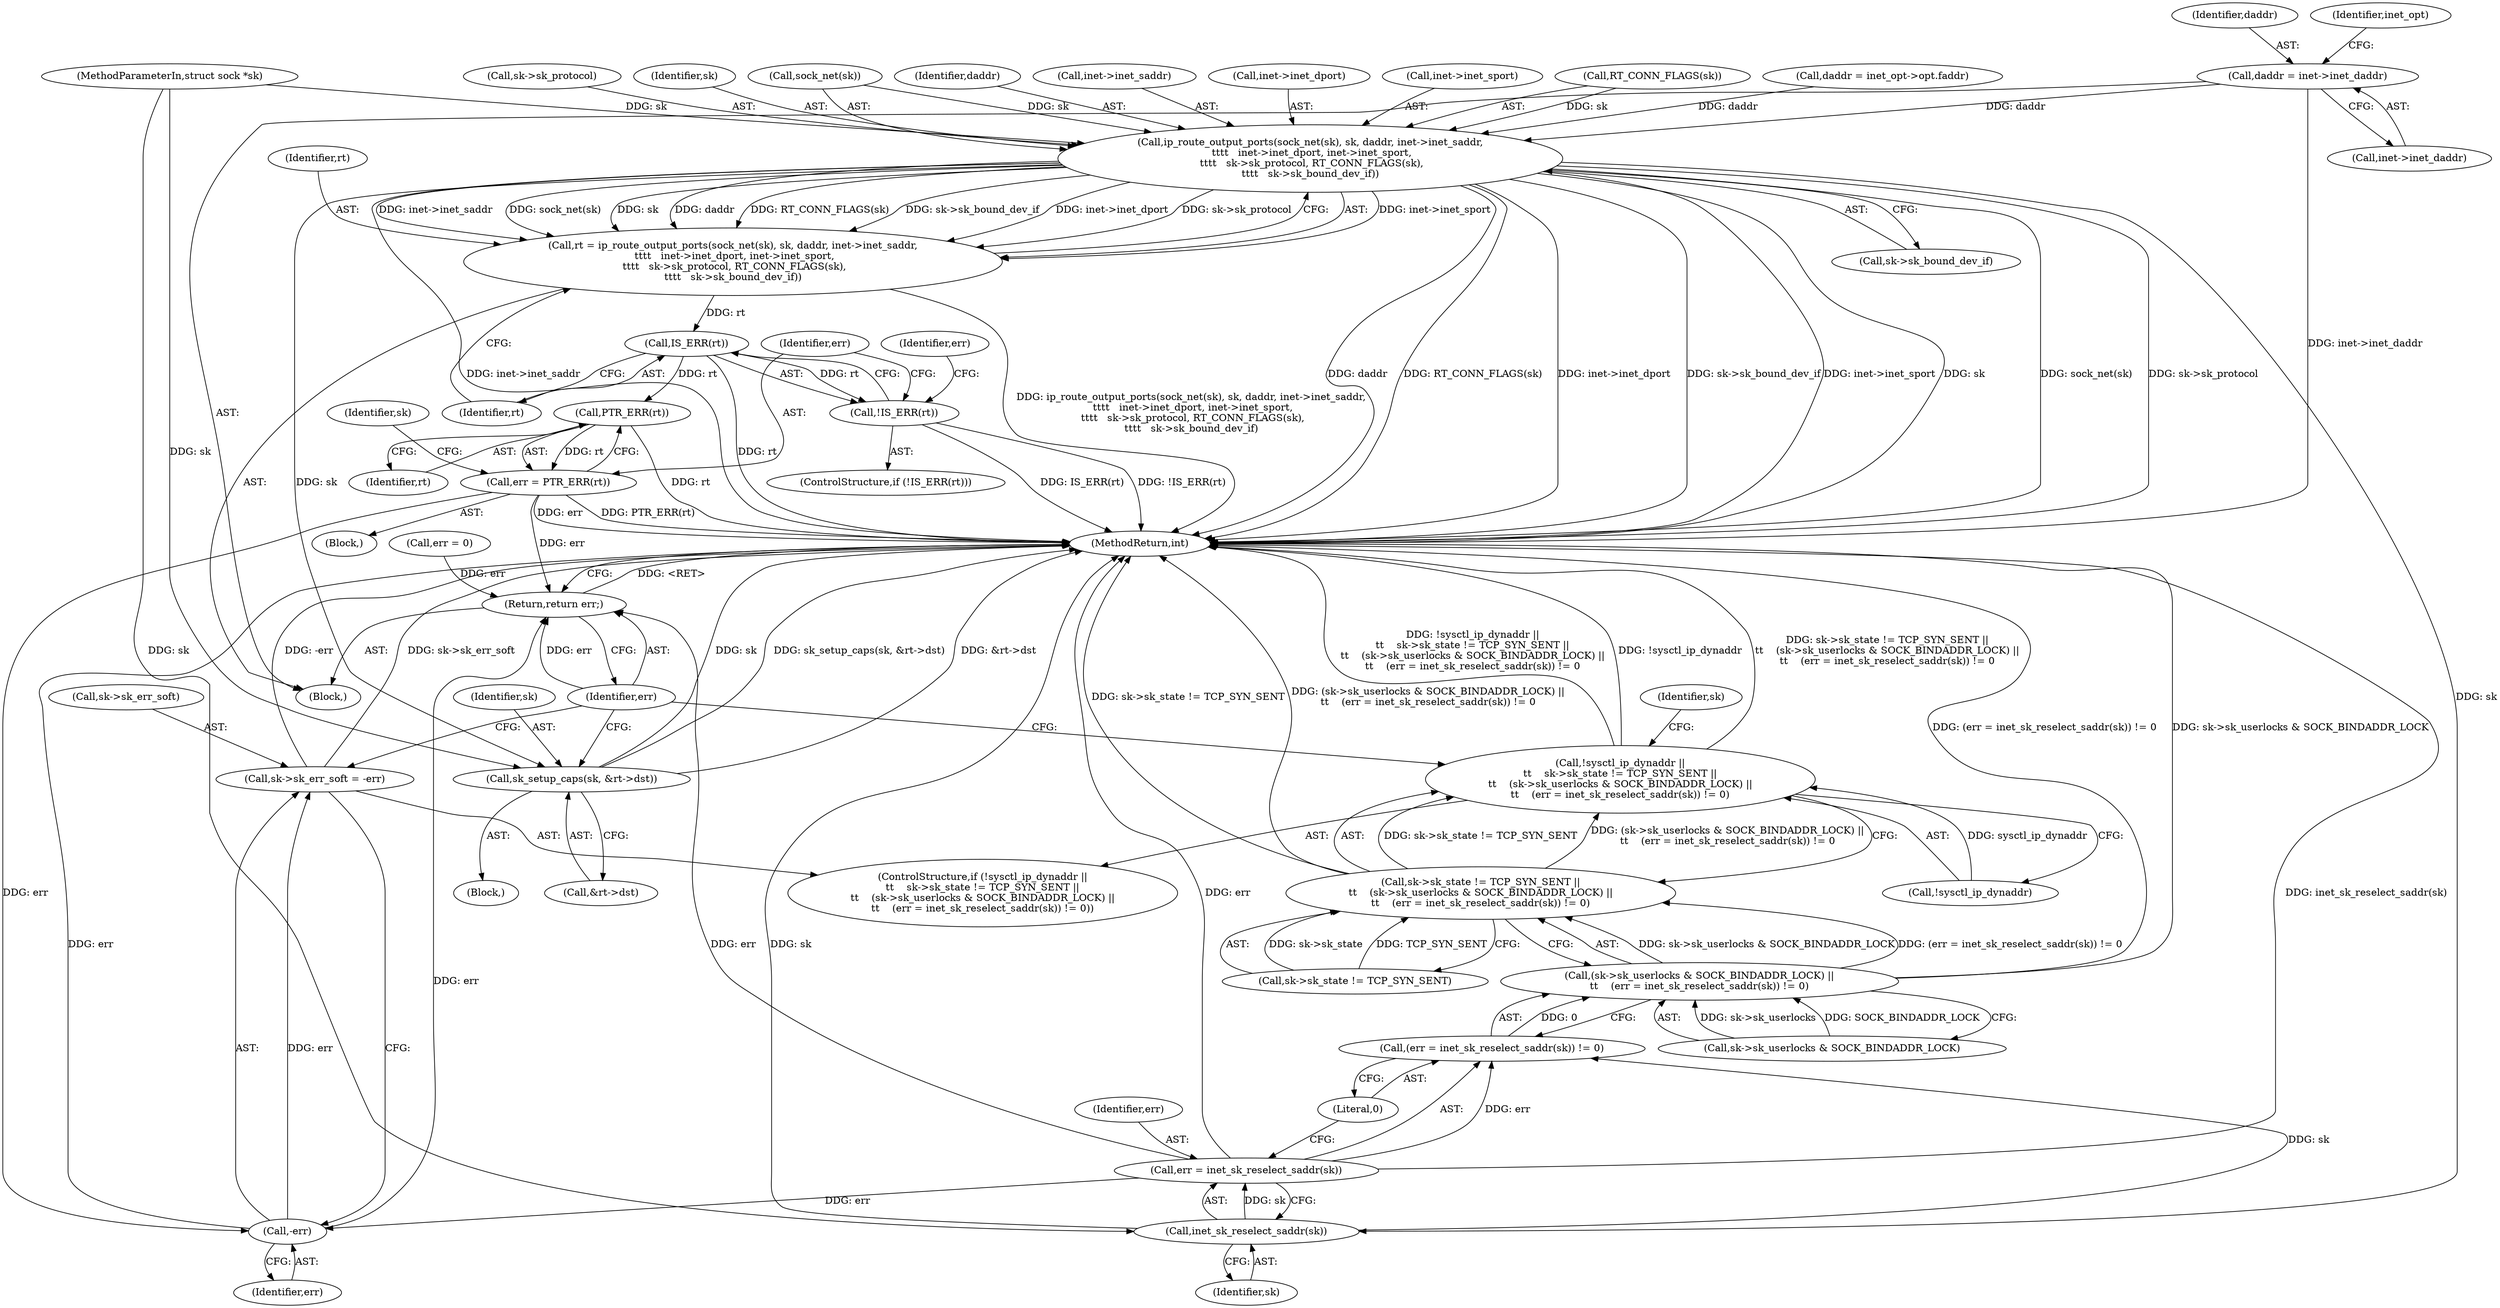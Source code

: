 digraph "0_linux_f6d8bd051c391c1c0458a30b2a7abcd939329259_2@pointer" {
"1000134" [label="(Call,daddr = inet->inet_daddr)"];
"1000157" [label="(Call,ip_route_output_ports(sock_net(sk), sk, daddr, inet->inet_saddr,\n \t\t\t\t   inet->inet_dport, inet->inet_sport,\n \t\t\t\t   sk->sk_protocol, RT_CONN_FLAGS(sk),\n\t\t\t\t   sk->sk_bound_dev_if))"];
"1000155" [label="(Call,rt = ip_route_output_ports(sock_net(sk), sk, daddr, inet->inet_saddr,\n \t\t\t\t   inet->inet_dport, inet->inet_sport,\n \t\t\t\t   sk->sk_protocol, RT_CONN_FLAGS(sk),\n\t\t\t\t   sk->sk_bound_dev_if))"];
"1000181" [label="(Call,IS_ERR(rt))"];
"1000180" [label="(Call,!IS_ERR(rt))"];
"1000197" [label="(Call,PTR_ERR(rt))"];
"1000195" [label="(Call,err = PTR_ERR(rt))"];
"1000230" [label="(Call,-err)"];
"1000226" [label="(Call,sk->sk_err_soft = -err)"];
"1000232" [label="(Return,return err;)"];
"1000187" [label="(Call,sk_setup_caps(sk, &rt->dst))"];
"1000223" [label="(Call,inet_sk_reselect_saddr(sk))"];
"1000220" [label="(Call,(err = inet_sk_reselect_saddr(sk)) != 0)"];
"1000214" [label="(Call,(sk->sk_userlocks & SOCK_BINDADDR_LOCK) ||\n\t\t    (err = inet_sk_reselect_saddr(sk)) != 0)"];
"1000208" [label="(Call,sk->sk_state != TCP_SYN_SENT ||\n\t\t    (sk->sk_userlocks & SOCK_BINDADDR_LOCK) ||\n\t\t    (err = inet_sk_reselect_saddr(sk)) != 0)"];
"1000205" [label="(Call,!sysctl_ip_dynaddr ||\n\t\t    sk->sk_state != TCP_SYN_SENT ||\n\t\t    (sk->sk_userlocks & SOCK_BINDADDR_LOCK) ||\n\t\t    (err = inet_sk_reselect_saddr(sk)) != 0)"];
"1000221" [label="(Call,err = inet_sk_reselect_saddr(sk))"];
"1000185" [label="(Identifier,err)"];
"1000160" [label="(Identifier,sk)"];
"1000135" [label="(Identifier,daddr)"];
"1000157" [label="(Call,ip_route_output_ports(sock_net(sk), sk, daddr, inet->inet_saddr,\n \t\t\t\t   inet->inet_dport, inet->inet_sport,\n \t\t\t\t   sk->sk_protocol, RT_CONN_FLAGS(sk),\n\t\t\t\t   sk->sk_bound_dev_if))"];
"1000224" [label="(Identifier,sk)"];
"1000198" [label="(Identifier,rt)"];
"1000197" [label="(Call,PTR_ERR(rt))"];
"1000158" [label="(Call,sock_net(sk))"];
"1000156" [label="(Identifier,rt)"];
"1000225" [label="(Literal,0)"];
"1000187" [label="(Call,sk_setup_caps(sk, &rt->dst))"];
"1000161" [label="(Identifier,daddr)"];
"1000215" [label="(Call,sk->sk_userlocks & SOCK_BINDADDR_LOCK)"];
"1000201" [label="(Identifier,sk)"];
"1000162" [label="(Call,inet->inet_saddr)"];
"1000155" [label="(Call,rt = ip_route_output_ports(sock_net(sk), sk, daddr, inet->inet_saddr,\n \t\t\t\t   inet->inet_dport, inet->inet_sport,\n \t\t\t\t   sk->sk_protocol, RT_CONN_FLAGS(sk),\n\t\t\t\t   sk->sk_bound_dev_if))"];
"1000176" [label="(Call,sk->sk_bound_dev_if)"];
"1000194" [label="(Block,)"];
"1000232" [label="(Return,return err;)"];
"1000204" [label="(ControlStructure,if (!sysctl_ip_dynaddr ||\n\t\t    sk->sk_state != TCP_SYN_SENT ||\n\t\t    (sk->sk_userlocks & SOCK_BINDADDR_LOCK) ||\n\t\t    (err = inet_sk_reselect_saddr(sk)) != 0))"];
"1000179" [label="(ControlStructure,if (!IS_ERR(rt)))"];
"1000189" [label="(Call,&rt->dst)"];
"1000214" [label="(Call,(sk->sk_userlocks & SOCK_BINDADDR_LOCK) ||\n\t\t    (err = inet_sk_reselect_saddr(sk)) != 0)"];
"1000136" [label="(Call,inet->inet_daddr)"];
"1000209" [label="(Call,sk->sk_state != TCP_SYN_SENT)"];
"1000165" [label="(Call,inet->inet_dport)"];
"1000168" [label="(Call,inet->inet_sport)"];
"1000188" [label="(Identifier,sk)"];
"1000181" [label="(Call,IS_ERR(rt))"];
"1000205" [label="(Call,!sysctl_ip_dynaddr ||\n\t\t    sk->sk_state != TCP_SYN_SENT ||\n\t\t    (sk->sk_userlocks & SOCK_BINDADDR_LOCK) ||\n\t\t    (err = inet_sk_reselect_saddr(sk)) != 0)"];
"1000134" [label="(Call,daddr = inet->inet_daddr)"];
"1000196" [label="(Identifier,err)"];
"1000206" [label="(Call,!sysctl_ip_dynaddr)"];
"1000174" [label="(Call,RT_CONN_FLAGS(sk))"];
"1000230" [label="(Call,-err)"];
"1000184" [label="(Call,err = 0)"];
"1000182" [label="(Identifier,rt)"];
"1000195" [label="(Call,err = PTR_ERR(rt))"];
"1000141" [label="(Identifier,inet_opt)"];
"1000222" [label="(Identifier,err)"];
"1000233" [label="(Identifier,err)"];
"1000208" [label="(Call,sk->sk_state != TCP_SYN_SENT ||\n\t\t    (sk->sk_userlocks & SOCK_BINDADDR_LOCK) ||\n\t\t    (err = inet_sk_reselect_saddr(sk)) != 0)"];
"1000220" [label="(Call,(err = inet_sk_reselect_saddr(sk)) != 0)"];
"1000227" [label="(Call,sk->sk_err_soft)"];
"1000147" [label="(Call,daddr = inet_opt->opt.faddr)"];
"1000180" [label="(Call,!IS_ERR(rt))"];
"1000183" [label="(Block,)"];
"1000223" [label="(Call,inet_sk_reselect_saddr(sk))"];
"1000105" [label="(MethodParameterIn,struct sock *sk)"];
"1000221" [label="(Call,err = inet_sk_reselect_saddr(sk))"];
"1000106" [label="(Block,)"];
"1000228" [label="(Identifier,sk)"];
"1000226" [label="(Call,sk->sk_err_soft = -err)"];
"1000171" [label="(Call,sk->sk_protocol)"];
"1000231" [label="(Identifier,err)"];
"1000234" [label="(MethodReturn,int)"];
"1000134" -> "1000106"  [label="AST: "];
"1000134" -> "1000136"  [label="CFG: "];
"1000135" -> "1000134"  [label="AST: "];
"1000136" -> "1000134"  [label="AST: "];
"1000141" -> "1000134"  [label="CFG: "];
"1000134" -> "1000234"  [label="DDG: inet->inet_daddr"];
"1000134" -> "1000157"  [label="DDG: daddr"];
"1000157" -> "1000155"  [label="AST: "];
"1000157" -> "1000176"  [label="CFG: "];
"1000158" -> "1000157"  [label="AST: "];
"1000160" -> "1000157"  [label="AST: "];
"1000161" -> "1000157"  [label="AST: "];
"1000162" -> "1000157"  [label="AST: "];
"1000165" -> "1000157"  [label="AST: "];
"1000168" -> "1000157"  [label="AST: "];
"1000171" -> "1000157"  [label="AST: "];
"1000174" -> "1000157"  [label="AST: "];
"1000176" -> "1000157"  [label="AST: "];
"1000155" -> "1000157"  [label="CFG: "];
"1000157" -> "1000234"  [label="DDG: inet->inet_sport"];
"1000157" -> "1000234"  [label="DDG: sk"];
"1000157" -> "1000234"  [label="DDG: sock_net(sk)"];
"1000157" -> "1000234"  [label="DDG: sk->sk_bound_dev_if"];
"1000157" -> "1000234"  [label="DDG: sk->sk_protocol"];
"1000157" -> "1000234"  [label="DDG: inet->inet_saddr"];
"1000157" -> "1000234"  [label="DDG: daddr"];
"1000157" -> "1000234"  [label="DDG: RT_CONN_FLAGS(sk)"];
"1000157" -> "1000234"  [label="DDG: inet->inet_dport"];
"1000157" -> "1000155"  [label="DDG: inet->inet_sport"];
"1000157" -> "1000155"  [label="DDG: inet->inet_saddr"];
"1000157" -> "1000155"  [label="DDG: sock_net(sk)"];
"1000157" -> "1000155"  [label="DDG: sk"];
"1000157" -> "1000155"  [label="DDG: daddr"];
"1000157" -> "1000155"  [label="DDG: RT_CONN_FLAGS(sk)"];
"1000157" -> "1000155"  [label="DDG: sk->sk_bound_dev_if"];
"1000157" -> "1000155"  [label="DDG: inet->inet_dport"];
"1000157" -> "1000155"  [label="DDG: sk->sk_protocol"];
"1000158" -> "1000157"  [label="DDG: sk"];
"1000174" -> "1000157"  [label="DDG: sk"];
"1000105" -> "1000157"  [label="DDG: sk"];
"1000147" -> "1000157"  [label="DDG: daddr"];
"1000157" -> "1000187"  [label="DDG: sk"];
"1000157" -> "1000223"  [label="DDG: sk"];
"1000155" -> "1000106"  [label="AST: "];
"1000156" -> "1000155"  [label="AST: "];
"1000182" -> "1000155"  [label="CFG: "];
"1000155" -> "1000234"  [label="DDG: ip_route_output_ports(sock_net(sk), sk, daddr, inet->inet_saddr,\n \t\t\t\t   inet->inet_dport, inet->inet_sport,\n \t\t\t\t   sk->sk_protocol, RT_CONN_FLAGS(sk),\n\t\t\t\t   sk->sk_bound_dev_if)"];
"1000155" -> "1000181"  [label="DDG: rt"];
"1000181" -> "1000180"  [label="AST: "];
"1000181" -> "1000182"  [label="CFG: "];
"1000182" -> "1000181"  [label="AST: "];
"1000180" -> "1000181"  [label="CFG: "];
"1000181" -> "1000234"  [label="DDG: rt"];
"1000181" -> "1000180"  [label="DDG: rt"];
"1000181" -> "1000197"  [label="DDG: rt"];
"1000180" -> "1000179"  [label="AST: "];
"1000185" -> "1000180"  [label="CFG: "];
"1000196" -> "1000180"  [label="CFG: "];
"1000180" -> "1000234"  [label="DDG: IS_ERR(rt)"];
"1000180" -> "1000234"  [label="DDG: !IS_ERR(rt)"];
"1000197" -> "1000195"  [label="AST: "];
"1000197" -> "1000198"  [label="CFG: "];
"1000198" -> "1000197"  [label="AST: "];
"1000195" -> "1000197"  [label="CFG: "];
"1000197" -> "1000234"  [label="DDG: rt"];
"1000197" -> "1000195"  [label="DDG: rt"];
"1000195" -> "1000194"  [label="AST: "];
"1000196" -> "1000195"  [label="AST: "];
"1000201" -> "1000195"  [label="CFG: "];
"1000195" -> "1000234"  [label="DDG: PTR_ERR(rt)"];
"1000195" -> "1000234"  [label="DDG: err"];
"1000195" -> "1000230"  [label="DDG: err"];
"1000195" -> "1000232"  [label="DDG: err"];
"1000230" -> "1000226"  [label="AST: "];
"1000230" -> "1000231"  [label="CFG: "];
"1000231" -> "1000230"  [label="AST: "];
"1000226" -> "1000230"  [label="CFG: "];
"1000230" -> "1000234"  [label="DDG: err"];
"1000230" -> "1000226"  [label="DDG: err"];
"1000221" -> "1000230"  [label="DDG: err"];
"1000230" -> "1000232"  [label="DDG: err"];
"1000226" -> "1000204"  [label="AST: "];
"1000227" -> "1000226"  [label="AST: "];
"1000233" -> "1000226"  [label="CFG: "];
"1000226" -> "1000234"  [label="DDG: sk->sk_err_soft"];
"1000226" -> "1000234"  [label="DDG: -err"];
"1000232" -> "1000106"  [label="AST: "];
"1000232" -> "1000233"  [label="CFG: "];
"1000233" -> "1000232"  [label="AST: "];
"1000234" -> "1000232"  [label="CFG: "];
"1000232" -> "1000234"  [label="DDG: <RET>"];
"1000233" -> "1000232"  [label="DDG: err"];
"1000184" -> "1000232"  [label="DDG: err"];
"1000221" -> "1000232"  [label="DDG: err"];
"1000187" -> "1000183"  [label="AST: "];
"1000187" -> "1000189"  [label="CFG: "];
"1000188" -> "1000187"  [label="AST: "];
"1000189" -> "1000187"  [label="AST: "];
"1000233" -> "1000187"  [label="CFG: "];
"1000187" -> "1000234"  [label="DDG: sk"];
"1000187" -> "1000234"  [label="DDG: sk_setup_caps(sk, &rt->dst)"];
"1000187" -> "1000234"  [label="DDG: &rt->dst"];
"1000105" -> "1000187"  [label="DDG: sk"];
"1000223" -> "1000221"  [label="AST: "];
"1000223" -> "1000224"  [label="CFG: "];
"1000224" -> "1000223"  [label="AST: "];
"1000221" -> "1000223"  [label="CFG: "];
"1000223" -> "1000234"  [label="DDG: sk"];
"1000223" -> "1000220"  [label="DDG: sk"];
"1000223" -> "1000221"  [label="DDG: sk"];
"1000105" -> "1000223"  [label="DDG: sk"];
"1000220" -> "1000214"  [label="AST: "];
"1000220" -> "1000225"  [label="CFG: "];
"1000221" -> "1000220"  [label="AST: "];
"1000225" -> "1000220"  [label="AST: "];
"1000214" -> "1000220"  [label="CFG: "];
"1000220" -> "1000214"  [label="DDG: 0"];
"1000221" -> "1000220"  [label="DDG: err"];
"1000214" -> "1000208"  [label="AST: "];
"1000214" -> "1000215"  [label="CFG: "];
"1000215" -> "1000214"  [label="AST: "];
"1000208" -> "1000214"  [label="CFG: "];
"1000214" -> "1000234"  [label="DDG: sk->sk_userlocks & SOCK_BINDADDR_LOCK"];
"1000214" -> "1000234"  [label="DDG: (err = inet_sk_reselect_saddr(sk)) != 0"];
"1000214" -> "1000208"  [label="DDG: sk->sk_userlocks & SOCK_BINDADDR_LOCK"];
"1000214" -> "1000208"  [label="DDG: (err = inet_sk_reselect_saddr(sk)) != 0"];
"1000215" -> "1000214"  [label="DDG: sk->sk_userlocks"];
"1000215" -> "1000214"  [label="DDG: SOCK_BINDADDR_LOCK"];
"1000208" -> "1000205"  [label="AST: "];
"1000208" -> "1000209"  [label="CFG: "];
"1000209" -> "1000208"  [label="AST: "];
"1000205" -> "1000208"  [label="CFG: "];
"1000208" -> "1000234"  [label="DDG: sk->sk_state != TCP_SYN_SENT"];
"1000208" -> "1000234"  [label="DDG: (sk->sk_userlocks & SOCK_BINDADDR_LOCK) ||\n\t\t    (err = inet_sk_reselect_saddr(sk)) != 0"];
"1000208" -> "1000205"  [label="DDG: sk->sk_state != TCP_SYN_SENT"];
"1000208" -> "1000205"  [label="DDG: (sk->sk_userlocks & SOCK_BINDADDR_LOCK) ||\n\t\t    (err = inet_sk_reselect_saddr(sk)) != 0"];
"1000209" -> "1000208"  [label="DDG: sk->sk_state"];
"1000209" -> "1000208"  [label="DDG: TCP_SYN_SENT"];
"1000205" -> "1000204"  [label="AST: "];
"1000205" -> "1000206"  [label="CFG: "];
"1000206" -> "1000205"  [label="AST: "];
"1000228" -> "1000205"  [label="CFG: "];
"1000233" -> "1000205"  [label="CFG: "];
"1000205" -> "1000234"  [label="DDG: !sysctl_ip_dynaddr ||\n\t\t    sk->sk_state != TCP_SYN_SENT ||\n\t\t    (sk->sk_userlocks & SOCK_BINDADDR_LOCK) ||\n\t\t    (err = inet_sk_reselect_saddr(sk)) != 0"];
"1000205" -> "1000234"  [label="DDG: !sysctl_ip_dynaddr"];
"1000205" -> "1000234"  [label="DDG: sk->sk_state != TCP_SYN_SENT ||\n\t\t    (sk->sk_userlocks & SOCK_BINDADDR_LOCK) ||\n\t\t    (err = inet_sk_reselect_saddr(sk)) != 0"];
"1000206" -> "1000205"  [label="DDG: sysctl_ip_dynaddr"];
"1000222" -> "1000221"  [label="AST: "];
"1000225" -> "1000221"  [label="CFG: "];
"1000221" -> "1000234"  [label="DDG: inet_sk_reselect_saddr(sk)"];
"1000221" -> "1000234"  [label="DDG: err"];
}
